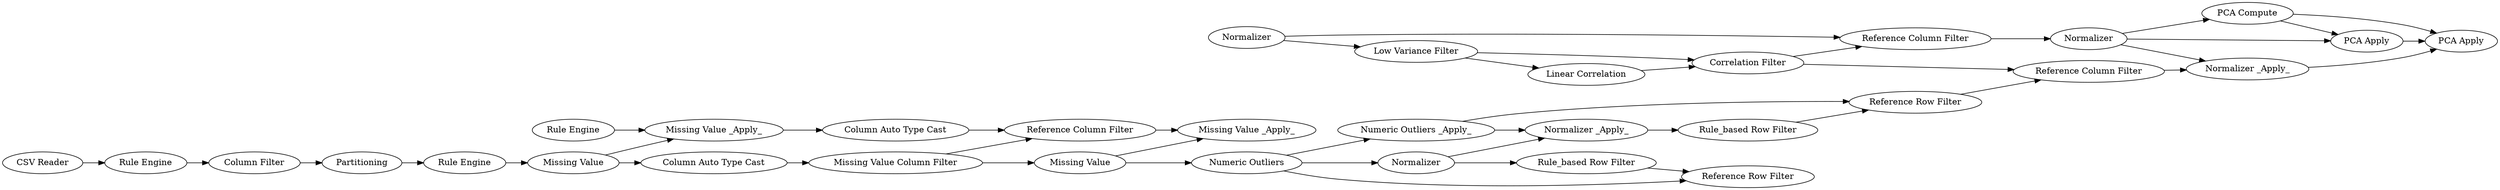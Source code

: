 digraph {
	"6872747932885131148_81" [label="Missing Value Column Filter"]
	"-4908513367908494631_60" [label="CSV Reader"]
	"6872747932885131148_78" [label="Missing Value"]
	"6872747932885131148_73" [label="Missing Value _Apply_"]
	"1389608715782176351_58" [label="PCA Apply"]
	"1389608715782176351_788" [label="Normalizer _Apply_"]
	"1389608715782176351_57" [label="PCA Compute"]
	"8022176125277254386_785" [label="Reference Row Filter"]
	"-5327531736035836662_24" [label=Partitioning]
	"8022176125277254386_775" [label="Rule_based Row Filter"]
	"6872747932885131148_72" [label="Reference Column Filter"]
	"8022176125277254386_784" [label="Rule_based Row Filter"]
	"1389608715782176351_53" [label="Low Variance Filter"]
	"6872747932885131148_82" [label="Missing Value"]
	"6872747932885131148_63" [label="Rule Engine"]
	"1389608715782176351_799" [label=Normalizer]
	"1389608715782176351_55" [label="Correlation Filter"]
	"8022176125277254386_66" [label="Numeric Outliers"]
	"1389608715782176351_801" [label="Reference Column Filter"]
	"8022176125277254386_778" [label="Normalizer _Apply_"]
	"8022176125277254386_786" [label="Reference Row Filter"]
	"1389608715782176351_61" [label="Reference Column Filter"]
	"-5327531736035836662_23" [label="Rule Engine"]
	"1389608715782176351_200" [label="Linear Correlation"]
	"6872747932885131148_64" [label="Missing Value _Apply_"]
	"6872747932885131148_77" [label="Rule Engine"]
	"1389608715782176351_62" [label="PCA Apply"]
	"6872747932885131148_80" [label="Column Auto Type Cast"]
	"-5327531736035836662_26" [label="Column Filter"]
	"8022176125277254386_780" [label="Numeric Outliers _Apply_"]
	"8022176125277254386_774" [label=Normalizer]
	"1389608715782176351_819" [label=Normalizer]
	"6872747932885131148_83" [label="Column Auto Type Cast"]
	"-5327531736035836662_26" -> "-5327531736035836662_24"
	"6872747932885131148_81" -> "6872747932885131148_82"
	"-5327531736035836662_24" -> "6872747932885131148_77"
	"6872747932885131148_64" -> "6872747932885131148_83"
	"1389608715782176351_799" -> "1389608715782176351_801"
	"8022176125277254386_780" -> "8022176125277254386_778"
	"1389608715782176351_58" -> "1389608715782176351_62"
	"6872747932885131148_72" -> "6872747932885131148_73"
	"1389608715782176351_55" -> "1389608715782176351_801"
	"1389608715782176351_799" -> "1389608715782176351_53"
	"1389608715782176351_801" -> "1389608715782176351_819"
	"8022176125277254386_775" -> "8022176125277254386_785"
	"1389608715782176351_57" -> "1389608715782176351_62"
	"1389608715782176351_819" -> "1389608715782176351_788"
	"1389608715782176351_57" -> "1389608715782176351_58"
	"1389608715782176351_819" -> "1389608715782176351_58"
	"6872747932885131148_82" -> "8022176125277254386_66"
	"8022176125277254386_66" -> "8022176125277254386_774"
	"8022176125277254386_774" -> "8022176125277254386_778"
	"6872747932885131148_83" -> "6872747932885131148_72"
	"6872747932885131148_63" -> "6872747932885131148_64"
	"1389608715782176351_55" -> "1389608715782176351_61"
	"6872747932885131148_78" -> "6872747932885131148_80"
	"8022176125277254386_66" -> "8022176125277254386_785"
	"-5327531736035836662_23" -> "-5327531736035836662_26"
	"1389608715782176351_788" -> "1389608715782176351_62"
	"8022176125277254386_66" -> "8022176125277254386_780"
	"6872747932885131148_82" -> "6872747932885131148_73"
	"8022176125277254386_774" -> "8022176125277254386_775"
	"1389608715782176351_61" -> "1389608715782176351_788"
	"-4908513367908494631_60" -> "-5327531736035836662_23"
	"1389608715782176351_53" -> "1389608715782176351_200"
	"6872747932885131148_78" -> "6872747932885131148_64"
	"6872747932885131148_77" -> "6872747932885131148_78"
	"8022176125277254386_780" -> "8022176125277254386_786"
	"1389608715782176351_53" -> "1389608715782176351_55"
	"1389608715782176351_819" -> "1389608715782176351_57"
	"8022176125277254386_784" -> "8022176125277254386_786"
	"6872747932885131148_81" -> "6872747932885131148_72"
	"6872747932885131148_80" -> "6872747932885131148_81"
	"8022176125277254386_778" -> "8022176125277254386_784"
	"1389608715782176351_200" -> "1389608715782176351_55"
	"8022176125277254386_786" -> "1389608715782176351_61"
	rankdir=LR
}
